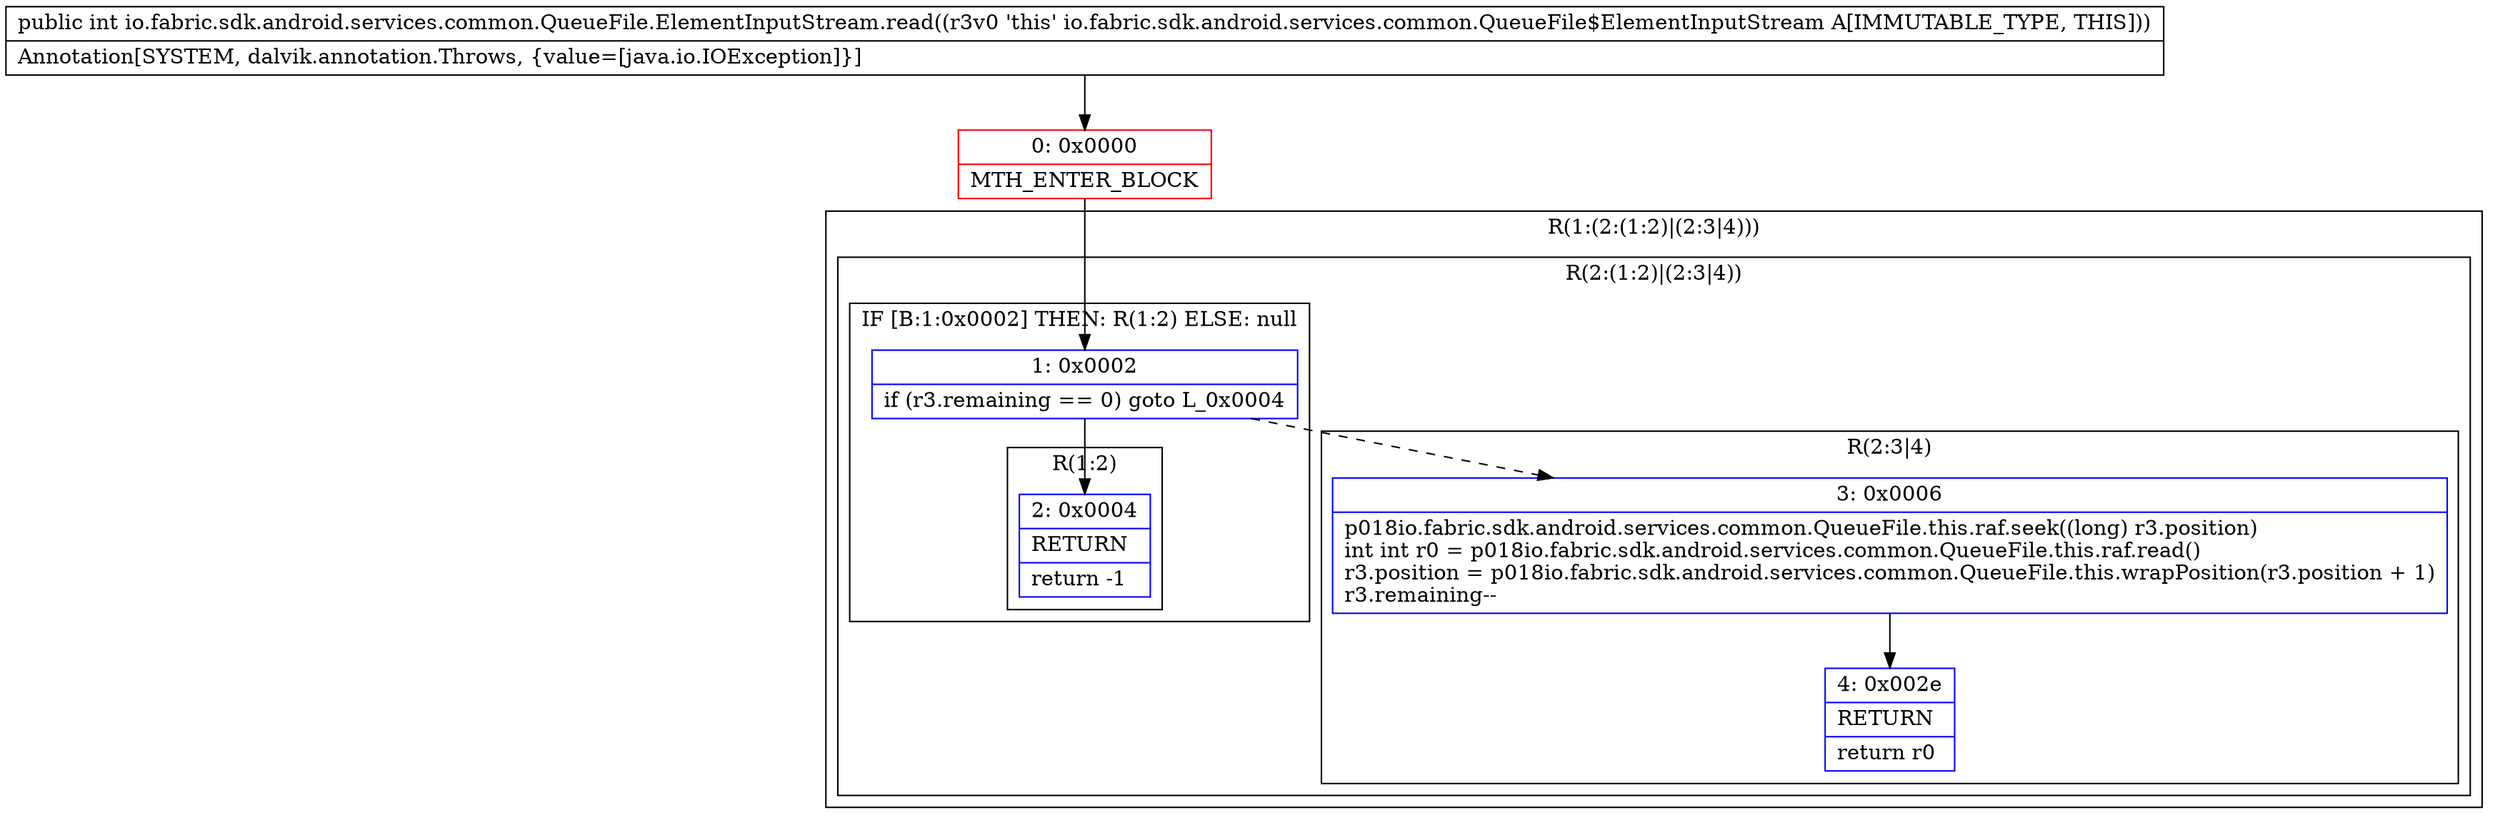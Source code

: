 digraph "CFG forio.fabric.sdk.android.services.common.QueueFile.ElementInputStream.read()I" {
subgraph cluster_Region_1754436134 {
label = "R(1:(2:(1:2)|(2:3|4)))";
node [shape=record,color=blue];
subgraph cluster_Region_488903267 {
label = "R(2:(1:2)|(2:3|4))";
node [shape=record,color=blue];
subgraph cluster_IfRegion_1160545914 {
label = "IF [B:1:0x0002] THEN: R(1:2) ELSE: null";
node [shape=record,color=blue];
Node_1 [shape=record,label="{1\:\ 0x0002|if (r3.remaining == 0) goto L_0x0004\l}"];
subgraph cluster_Region_1707411898 {
label = "R(1:2)";
node [shape=record,color=blue];
Node_2 [shape=record,label="{2\:\ 0x0004|RETURN\l|return \-1\l}"];
}
}
subgraph cluster_Region_2069927843 {
label = "R(2:3|4)";
node [shape=record,color=blue];
Node_3 [shape=record,label="{3\:\ 0x0006|p018io.fabric.sdk.android.services.common.QueueFile.this.raf.seek((long) r3.position)\lint int r0 = p018io.fabric.sdk.android.services.common.QueueFile.this.raf.read()\lr3.position = p018io.fabric.sdk.android.services.common.QueueFile.this.wrapPosition(r3.position + 1)\lr3.remaining\-\-\l}"];
Node_4 [shape=record,label="{4\:\ 0x002e|RETURN\l|return r0\l}"];
}
}
}
Node_0 [shape=record,color=red,label="{0\:\ 0x0000|MTH_ENTER_BLOCK\l}"];
MethodNode[shape=record,label="{public int io.fabric.sdk.android.services.common.QueueFile.ElementInputStream.read((r3v0 'this' io.fabric.sdk.android.services.common.QueueFile$ElementInputStream A[IMMUTABLE_TYPE, THIS]))  | Annotation[SYSTEM, dalvik.annotation.Throws, \{value=[java.io.IOException]\}]\l}"];
MethodNode -> Node_0;
Node_1 -> Node_2;
Node_1 -> Node_3[style=dashed];
Node_3 -> Node_4;
Node_0 -> Node_1;
}

